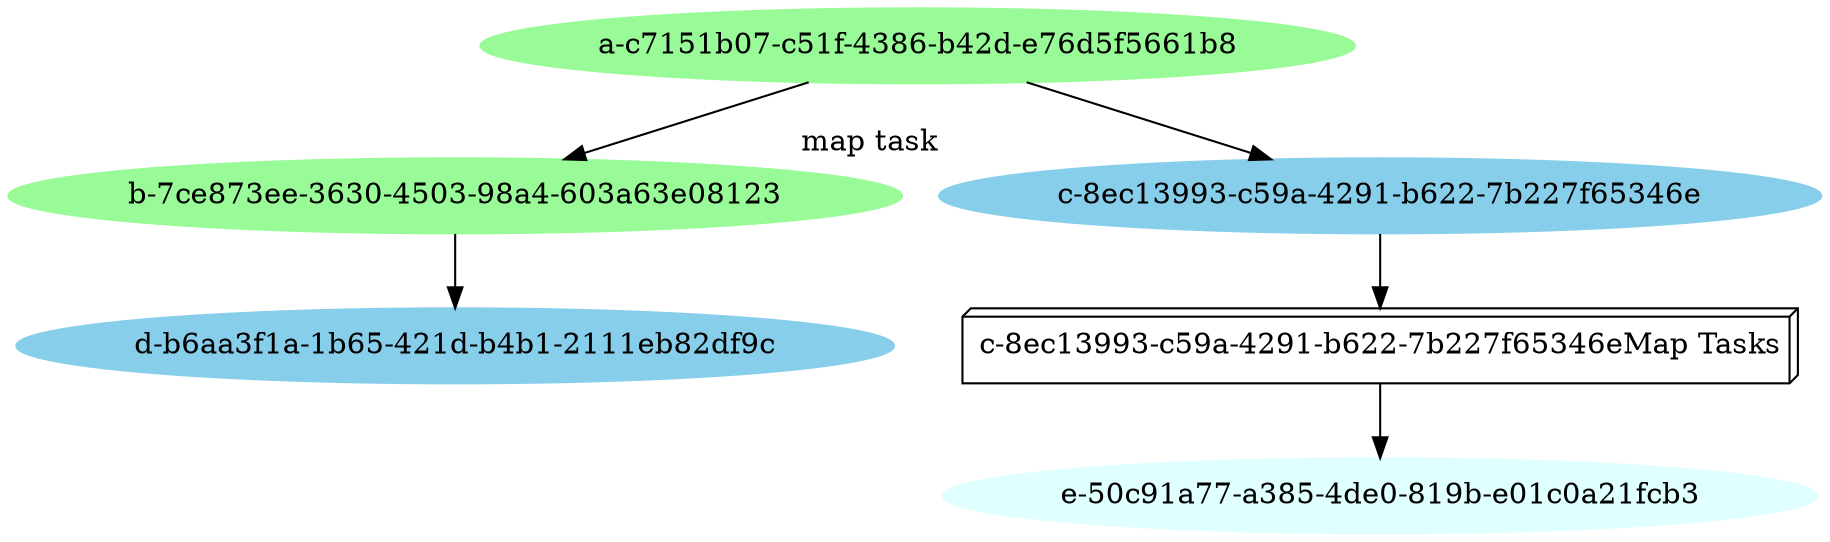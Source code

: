 digraph {
	"a-c7151b07-c51f-4386-b42d-e76d5f5661b8" [color=palegreen style=filled]
	"a-c7151b07-c51f-4386-b42d-e76d5f5661b8" -> "b-7ce873ee-3630-4503-98a4-603a63e08123"
	"a-c7151b07-c51f-4386-b42d-e76d5f5661b8" -> "c-8ec13993-c59a-4291-b622-7b227f65346e"
	"b-7ce873ee-3630-4503-98a4-603a63e08123" [color=palegreen style=filled]
	"b-7ce873ee-3630-4503-98a4-603a63e08123" -> "d-b6aa3f1a-1b65-421d-b4b1-2111eb82df9c"
	"d-b6aa3f1a-1b65-421d-b4b1-2111eb82df9c" [color=skyblue style=filled]
	"c-8ec13993-c59a-4291-b622-7b227f65346e" [color=skyblue style=filled]
	"c-8ec13993-c59a-4291-b622-7b227f65346e" [fillcolor=skyblue xlabel="map task"]
	"c-8ec13993-c59a-4291-b622-7b227f65346eMap Tasks" [fillcolor=grey shape=box3d]
	"c-8ec13993-c59a-4291-b622-7b227f65346e" -> "c-8ec13993-c59a-4291-b622-7b227f65346eMap Tasks"
	"c-8ec13993-c59a-4291-b622-7b227f65346eMap Tasks" -> "e-50c91a77-a385-4de0-819b-e01c0a21fcb3"
	"e-50c91a77-a385-4de0-819b-e01c0a21fcb3" [color=lightcyan style=filled]
}

